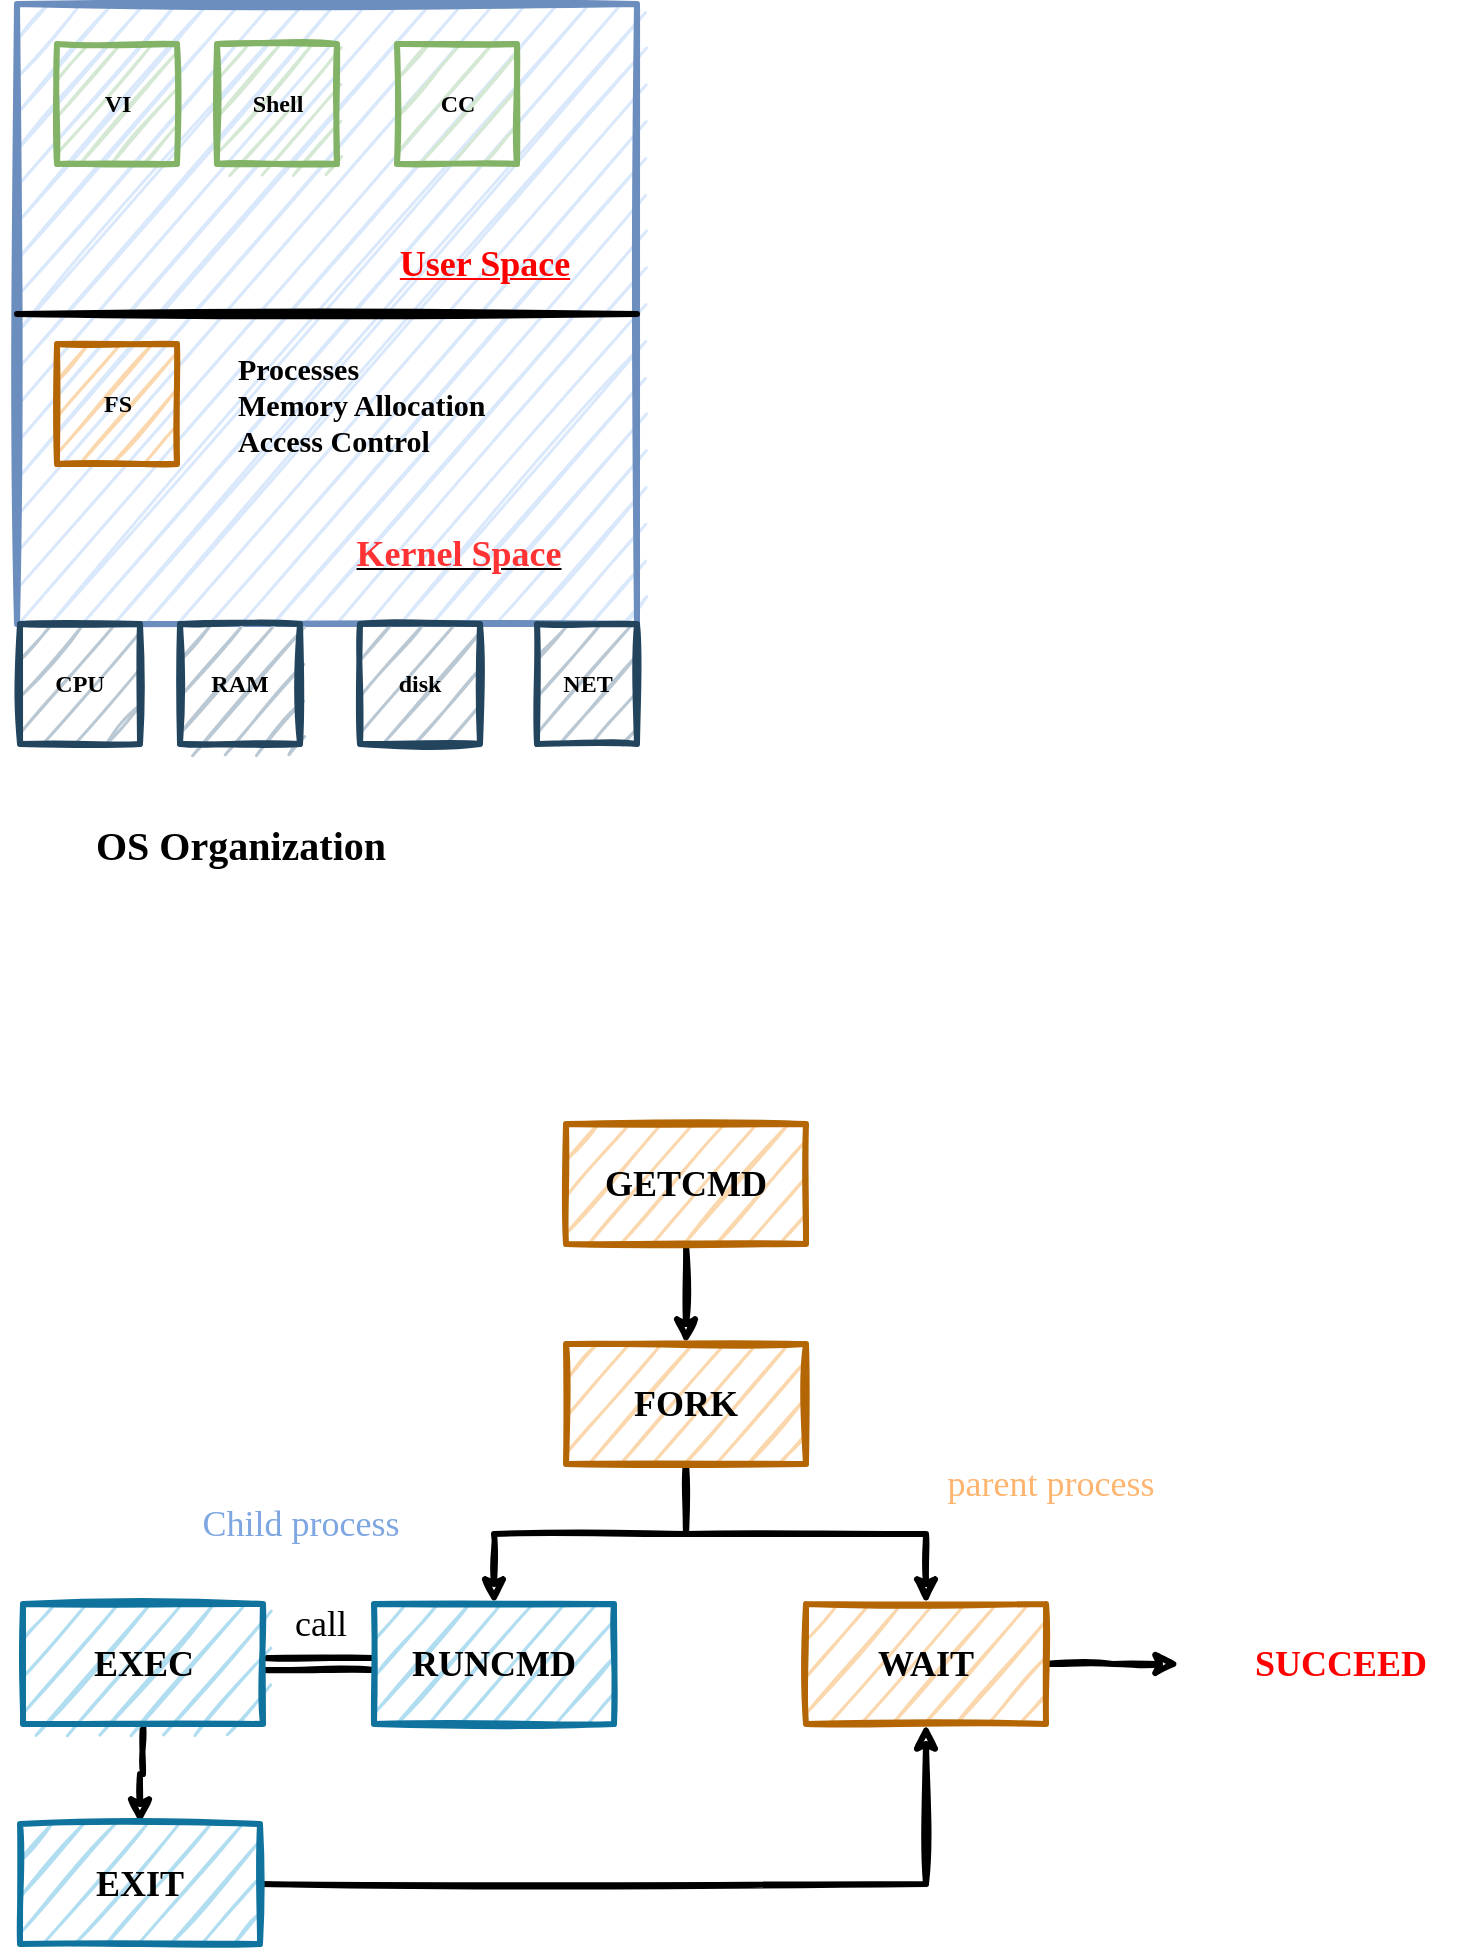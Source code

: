 <mxfile version="13.10.4" type="github">
  <diagram id="34P9hAT961No3k8Vt0Rv" name="Page-1">
    <mxGraphModel dx="1020" dy="1204" grid="1" gridSize="10" guides="1" tooltips="1" connect="1" arrows="1" fold="1" page="1" pageScale="1" pageWidth="827" pageHeight="1169" math="0" shadow="0">
      <root>
        <mxCell id="0" />
        <mxCell id="1" parent="0" />
        <mxCell id="kPSVqen0JQIIwIeSyFNn-1" value="" style="whiteSpace=wrap;html=1;aspect=fixed;sketch=1;strokeWidth=3;fillColor=#dae8fc;strokeColor=#6c8ebf;fontFamily=Rock Salt;fontSource=https%3A%2F%2Ffonts.googleapis.com%2Fcss%3Ffamily%3DRock%2BSalt;fontStyle=1" parent="1" vertex="1">
          <mxGeometry x="78.5" y="110" width="310" height="310" as="geometry" />
        </mxCell>
        <mxCell id="kPSVqen0JQIIwIeSyFNn-3" value="CPU" style="rounded=0;whiteSpace=wrap;html=1;sketch=1;strokeWidth=3;fillColor=#bac8d3;strokeColor=#23445d;fontFamily=Rock Salt;fontSource=https%3A%2F%2Ffonts.googleapis.com%2Fcss%3Ffamily%3DRock%2BSalt;fontStyle=1" parent="1" vertex="1">
          <mxGeometry x="80" y="420" width="60" height="60" as="geometry" />
        </mxCell>
        <mxCell id="kPSVqen0JQIIwIeSyFNn-4" value="RAM" style="rounded=0;whiteSpace=wrap;html=1;sketch=1;strokeWidth=3;fillColor=#bac8d3;strokeColor=#23445d;fontFamily=Rock Salt;fontSource=https%3A%2F%2Ffonts.googleapis.com%2Fcss%3Ffamily%3DRock%2BSalt;fontStyle=1" parent="1" vertex="1">
          <mxGeometry x="160" y="420" width="60" height="60" as="geometry" />
        </mxCell>
        <mxCell id="kPSVqen0JQIIwIeSyFNn-7" value="disk" style="rounded=0;whiteSpace=wrap;html=1;sketch=1;strokeWidth=3;fillColor=#bac8d3;strokeColor=#23445d;fontFamily=Rock Salt;fontSource=https%3A%2F%2Ffonts.googleapis.com%2Fcss%3Ffamily%3DRock%2BSalt;fontStyle=1" parent="1" vertex="1">
          <mxGeometry x="250" y="420" width="60" height="60" as="geometry" />
        </mxCell>
        <mxCell id="kPSVqen0JQIIwIeSyFNn-8" value="NET" style="rounded=0;whiteSpace=wrap;html=1;sketch=1;strokeWidth=3;fillColor=#bac8d3;strokeColor=#23445d;fontFamily=Rock Salt;fontSource=https%3A%2F%2Ffonts.googleapis.com%2Fcss%3Ffamily%3DRock%2BSalt;fontStyle=1" parent="1" vertex="1">
          <mxGeometry x="338.5" y="420" width="50" height="60" as="geometry" />
        </mxCell>
        <mxCell id="kPSVqen0JQIIwIeSyFNn-12" value="" style="endArrow=none;html=1;exitX=0;exitY=0.5;exitDx=0;exitDy=0;entryX=1;entryY=0.5;entryDx=0;entryDy=0;sketch=1;strokeWidth=3;fontFamily=Rock Salt;fontSource=https%3A%2F%2Ffonts.googleapis.com%2Fcss%3Ffamily%3DRock%2BSalt;fontStyle=1" parent="1" source="kPSVqen0JQIIwIeSyFNn-1" target="kPSVqen0JQIIwIeSyFNn-1" edge="1">
          <mxGeometry width="50" height="50" relative="1" as="geometry">
            <mxPoint x="338.5" y="420" as="sourcePoint" />
            <mxPoint x="388.5" y="370" as="targetPoint" />
          </mxGeometry>
        </mxCell>
        <mxCell id="kPSVqen0JQIIwIeSyFNn-13" value="VI" style="rounded=0;whiteSpace=wrap;html=1;sketch=1;strokeWidth=3;fillColor=#d5e8d4;strokeColor=#82b366;fontFamily=Rock Salt;fontSource=https%3A%2F%2Ffonts.googleapis.com%2Fcss%3Ffamily%3DRock%2BSalt;fontStyle=1" parent="1" vertex="1">
          <mxGeometry x="98.5" y="130" width="60" height="60" as="geometry" />
        </mxCell>
        <mxCell id="kPSVqen0JQIIwIeSyFNn-14" value="Shell" style="rounded=0;whiteSpace=wrap;html=1;sketch=1;strokeWidth=3;fillColor=#d5e8d4;strokeColor=#82b366;fontFamily=Rock Salt;fontSource=https%3A%2F%2Ffonts.googleapis.com%2Fcss%3Ffamily%3DRock%2BSalt;fontStyle=1" parent="1" vertex="1">
          <mxGeometry x="178.5" y="130" width="60" height="60" as="geometry" />
        </mxCell>
        <mxCell id="kPSVqen0JQIIwIeSyFNn-15" value="CC" style="rounded=0;whiteSpace=wrap;html=1;sketch=1;strokeWidth=3;fillColor=#d5e8d4;strokeColor=#82b366;fontFamily=Rock Salt;fontSource=https%3A%2F%2Ffonts.googleapis.com%2Fcss%3Ffamily%3DRock%2BSalt;fontStyle=1" parent="1" vertex="1">
          <mxGeometry x="268.5" y="130" width="60" height="60" as="geometry" />
        </mxCell>
        <mxCell id="kPSVqen0JQIIwIeSyFNn-17" value="FS" style="rounded=0;whiteSpace=wrap;html=1;sketch=1;strokeWidth=3;fillColor=#fad7ac;strokeColor=#b46504;fontFamily=Rock Salt;fontSource=https%3A%2F%2Ffonts.googleapis.com%2Fcss%3Ffamily%3DRock%2BSalt;fontStyle=1" parent="1" vertex="1">
          <mxGeometry x="98.5" y="280" width="60" height="60" as="geometry" />
        </mxCell>
        <mxCell id="kPSVqen0JQIIwIeSyFNn-18" value="&lt;font data-font-src=&quot;https://fonts.googleapis.com/css?family=Rock+Salt&quot; style=&quot;font-size: 15px&quot;&gt;&lt;span&gt;Processes&lt;br&gt;Memory Allocation&lt;br&gt;Access Control&lt;/span&gt;&lt;/font&gt;" style="text;html=1;align=left;verticalAlign=middle;resizable=0;points=[];autosize=1;fontFamily=Rock Salt;fontSource=https%3A%2F%2Ffonts.googleapis.com%2Fcss%3Ffamily%3DRock%2BSalt;fontStyle=1" parent="1" vertex="1">
          <mxGeometry x="187" y="285" width="200" height="50" as="geometry" />
        </mxCell>
        <mxCell id="kPSVqen0JQIIwIeSyFNn-19" value="&lt;b&gt;&lt;u&gt;&lt;font style=&quot;font-size: 18px&quot;&gt;User Space&lt;/font&gt;&lt;/u&gt;&lt;/b&gt;" style="text;html=1;align=center;verticalAlign=middle;resizable=0;points=[];autosize=1;fontFamily=Rock Salt;fontColor=#FF0000;" parent="1" vertex="1">
          <mxGeometry x="237" y="230" width="150" height="20" as="geometry" />
        </mxCell>
        <mxCell id="kPSVqen0JQIIwIeSyFNn-20" value="&lt;b&gt;&lt;u&gt;&lt;font color=&quot;#ff3333&quot; style=&quot;font-size: 18px&quot;&gt;Kernel Space&lt;/font&gt;&lt;/u&gt;&lt;/b&gt;" style="text;html=1;align=center;verticalAlign=middle;resizable=0;points=[];autosize=1;fontFamily=Rock Salt;" parent="1" vertex="1">
          <mxGeometry x="213.5" y="374.5" width="170" height="20" as="geometry" />
        </mxCell>
        <mxCell id="kPSVqen0JQIIwIeSyFNn-21" value="&lt;font color=&quot;#000000&quot; size=&quot;1&quot;&gt;&lt;b style=&quot;font-size: 20px&quot;&gt;OS Organization&lt;/b&gt;&lt;/font&gt;" style="text;html=1;align=center;verticalAlign=middle;resizable=0;points=[];autosize=1;fontFamily=Rock Salt;fontColor=#FF0000;" parent="1" vertex="1">
          <mxGeometry x="70" y="520" width="240" height="20" as="geometry" />
        </mxCell>
        <mxCell id="rHk9SzpW8-NFzoKqZlvL-7" style="edgeStyle=orthogonalEdgeStyle;rounded=0;sketch=1;orthogonalLoop=1;jettySize=auto;html=1;exitX=0.5;exitY=1;exitDx=0;exitDy=0;strokeWidth=3;fontFamily=Rock Salt;fontSource=https%3A%2F%2Ffonts.googleapis.com%2Fcss%3Ffamily%3DRock%2BSalt;fontColor=#FF0000;" edge="1" parent="1" source="rHk9SzpW8-NFzoKqZlvL-1" target="rHk9SzpW8-NFzoKqZlvL-2">
          <mxGeometry relative="1" as="geometry" />
        </mxCell>
        <mxCell id="rHk9SzpW8-NFzoKqZlvL-1" value="GETCMD" style="rounded=0;whiteSpace=wrap;html=1;sketch=1;strokeWidth=3;fontFamily=Rock Salt;fontSource=https%3A%2F%2Ffonts.googleapis.com%2Fcss%3Ffamily%3DRock%2BSalt;fillColor=#fad7ac;strokeColor=#b46504;fontSize=18;fontStyle=1" vertex="1" parent="1">
          <mxGeometry x="353" y="670" width="120" height="60" as="geometry" />
        </mxCell>
        <mxCell id="rHk9SzpW8-NFzoKqZlvL-8" style="edgeStyle=orthogonalEdgeStyle;rounded=0;sketch=1;orthogonalLoop=1;jettySize=auto;html=1;exitX=0.5;exitY=1;exitDx=0;exitDy=0;entryX=0.5;entryY=0;entryDx=0;entryDy=0;strokeWidth=3;fontFamily=Rock Salt;fontSource=https%3A%2F%2Ffonts.googleapis.com%2Fcss%3Ffamily%3DRock%2BSalt;fontColor=#FF0000;" edge="1" parent="1" source="rHk9SzpW8-NFzoKqZlvL-2" target="rHk9SzpW8-NFzoKqZlvL-3">
          <mxGeometry relative="1" as="geometry" />
        </mxCell>
        <mxCell id="rHk9SzpW8-NFzoKqZlvL-9" style="edgeStyle=orthogonalEdgeStyle;rounded=0;sketch=1;orthogonalLoop=1;jettySize=auto;html=1;exitX=0.5;exitY=1;exitDx=0;exitDy=0;entryX=0.5;entryY=0;entryDx=0;entryDy=0;strokeWidth=3;fontFamily=Rock Salt;fontSource=https%3A%2F%2Ffonts.googleapis.com%2Fcss%3Ffamily%3DRock%2BSalt;fontColor=#FF0000;" edge="1" parent="1" source="rHk9SzpW8-NFzoKqZlvL-2" target="rHk9SzpW8-NFzoKqZlvL-4">
          <mxGeometry relative="1" as="geometry" />
        </mxCell>
        <mxCell id="rHk9SzpW8-NFzoKqZlvL-2" value="FORK" style="rounded=0;whiteSpace=wrap;html=1;sketch=1;strokeWidth=3;fontFamily=Rock Salt;fontSource=https%3A%2F%2Ffonts.googleapis.com%2Fcss%3Ffamily%3DRock%2BSalt;fillColor=#fad7ac;strokeColor=#b46504;fontSize=18;fontStyle=1" vertex="1" parent="1">
          <mxGeometry x="353" y="780" width="120" height="60" as="geometry" />
        </mxCell>
        <mxCell id="rHk9SzpW8-NFzoKqZlvL-10" style="edgeStyle=orthogonalEdgeStyle;rounded=0;sketch=1;orthogonalLoop=1;jettySize=auto;html=1;exitX=0;exitY=0.5;exitDx=0;exitDy=0;strokeWidth=3;fontFamily=Rock Salt;fontSource=https%3A%2F%2Ffonts.googleapis.com%2Fcss%3Ffamily%3DRock%2BSalt;fontColor=#FF0000;shape=link;" edge="1" parent="1" source="rHk9SzpW8-NFzoKqZlvL-3" target="rHk9SzpW8-NFzoKqZlvL-5">
          <mxGeometry relative="1" as="geometry" />
        </mxCell>
        <mxCell id="rHk9SzpW8-NFzoKqZlvL-3" value="RUNCMD" style="rounded=0;whiteSpace=wrap;html=1;sketch=1;strokeWidth=3;fontFamily=Rock Salt;fontSource=https%3A%2F%2Ffonts.googleapis.com%2Fcss%3Ffamily%3DRock%2BSalt;fillColor=#b1ddf0;strokeColor=#10739e;fontSize=18;fontStyle=1" vertex="1" parent="1">
          <mxGeometry x="257" y="910" width="120" height="60" as="geometry" />
        </mxCell>
        <mxCell id="rHk9SzpW8-NFzoKqZlvL-13" style="edgeStyle=orthogonalEdgeStyle;rounded=0;sketch=1;orthogonalLoop=1;jettySize=auto;html=1;exitX=1;exitY=0.5;exitDx=0;exitDy=0;strokeWidth=3;fontFamily=Rock Salt;fontSource=https%3A%2F%2Ffonts.googleapis.com%2Fcss%3Ffamily%3DRock%2BSalt;fontColor=#FF0000;" edge="1" parent="1" source="rHk9SzpW8-NFzoKqZlvL-4">
          <mxGeometry relative="1" as="geometry">
            <mxPoint x="660" y="940" as="targetPoint" />
          </mxGeometry>
        </mxCell>
        <mxCell id="rHk9SzpW8-NFzoKqZlvL-4" value="WAIT" style="rounded=0;whiteSpace=wrap;html=1;sketch=1;strokeWidth=3;fontFamily=Rock Salt;fontSource=https%3A%2F%2Ffonts.googleapis.com%2Fcss%3Ffamily%3DRock%2BSalt;fillColor=#fad7ac;strokeColor=#b46504;fontSize=18;fontStyle=1" vertex="1" parent="1">
          <mxGeometry x="473" y="910" width="120" height="60" as="geometry" />
        </mxCell>
        <mxCell id="rHk9SzpW8-NFzoKqZlvL-11" style="edgeStyle=orthogonalEdgeStyle;rounded=0;sketch=1;orthogonalLoop=1;jettySize=auto;html=1;exitX=0.5;exitY=1;exitDx=0;exitDy=0;strokeWidth=3;fontFamily=Rock Salt;fontSource=https%3A%2F%2Ffonts.googleapis.com%2Fcss%3Ffamily%3DRock%2BSalt;fontColor=#FF0000;" edge="1" parent="1" source="rHk9SzpW8-NFzoKqZlvL-5" target="rHk9SzpW8-NFzoKqZlvL-6">
          <mxGeometry relative="1" as="geometry" />
        </mxCell>
        <mxCell id="rHk9SzpW8-NFzoKqZlvL-5" value="EXEC" style="rounded=0;whiteSpace=wrap;html=1;sketch=1;strokeWidth=3;fontFamily=Rock Salt;fontSource=https%3A%2F%2Ffonts.googleapis.com%2Fcss%3Ffamily%3DRock%2BSalt;fillColor=#b1ddf0;strokeColor=#10739e;fontSize=18;fontStyle=1" vertex="1" parent="1">
          <mxGeometry x="81.5" y="910" width="120" height="60" as="geometry" />
        </mxCell>
        <mxCell id="rHk9SzpW8-NFzoKqZlvL-12" style="edgeStyle=orthogonalEdgeStyle;rounded=0;sketch=1;orthogonalLoop=1;jettySize=auto;html=1;exitX=1;exitY=0.5;exitDx=0;exitDy=0;entryX=0.5;entryY=1;entryDx=0;entryDy=0;strokeWidth=3;fontFamily=Rock Salt;fontSource=https%3A%2F%2Ffonts.googleapis.com%2Fcss%3Ffamily%3DRock%2BSalt;fontColor=#FF0000;" edge="1" parent="1" source="rHk9SzpW8-NFzoKqZlvL-6" target="rHk9SzpW8-NFzoKqZlvL-4">
          <mxGeometry relative="1" as="geometry" />
        </mxCell>
        <mxCell id="rHk9SzpW8-NFzoKqZlvL-6" value="EXIT" style="rounded=0;whiteSpace=wrap;html=1;sketch=1;strokeWidth=3;fontFamily=Rock Salt;fontSource=https%3A%2F%2Ffonts.googleapis.com%2Fcss%3Ffamily%3DRock%2BSalt;fillColor=#b1ddf0;strokeColor=#10739e;fontSize=18;fontStyle=1" vertex="1" parent="1">
          <mxGeometry x="80" y="1020" width="120" height="60" as="geometry" />
        </mxCell>
        <mxCell id="rHk9SzpW8-NFzoKqZlvL-14" value="SUCCEED" style="text;html=1;align=center;verticalAlign=middle;resizable=0;points=[];autosize=1;fontFamily=Rock Salt;fontSize=18;fontStyle=1;fontColor=#FF0000;" vertex="1" parent="1">
          <mxGeometry x="670" y="925" width="140" height="30" as="geometry" />
        </mxCell>
        <mxCell id="rHk9SzpW8-NFzoKqZlvL-15" value="Child process" style="text;html=1;align=center;verticalAlign=middle;resizable=0;points=[];autosize=1;fontSize=18;fontFamily=Rock Salt;fontColor=#7EA6E0;" vertex="1" parent="1">
          <mxGeometry x="135" y="855" width="170" height="30" as="geometry" />
        </mxCell>
        <mxCell id="rHk9SzpW8-NFzoKqZlvL-16" value="parent process" style="text;html=1;align=center;verticalAlign=middle;resizable=0;points=[];autosize=1;fontSize=18;fontFamily=Rock Salt;fontColor=#FFB570;" vertex="1" parent="1">
          <mxGeometry x="500" y="835" width="190" height="30" as="geometry" />
        </mxCell>
        <mxCell id="rHk9SzpW8-NFzoKqZlvL-18" value="call" style="text;html=1;align=center;verticalAlign=middle;resizable=0;points=[];autosize=1;fontSize=18;fontFamily=Rock Salt;" vertex="1" parent="1">
          <mxGeometry x="200" y="905" width="60" height="30" as="geometry" />
        </mxCell>
      </root>
    </mxGraphModel>
  </diagram>
</mxfile>
